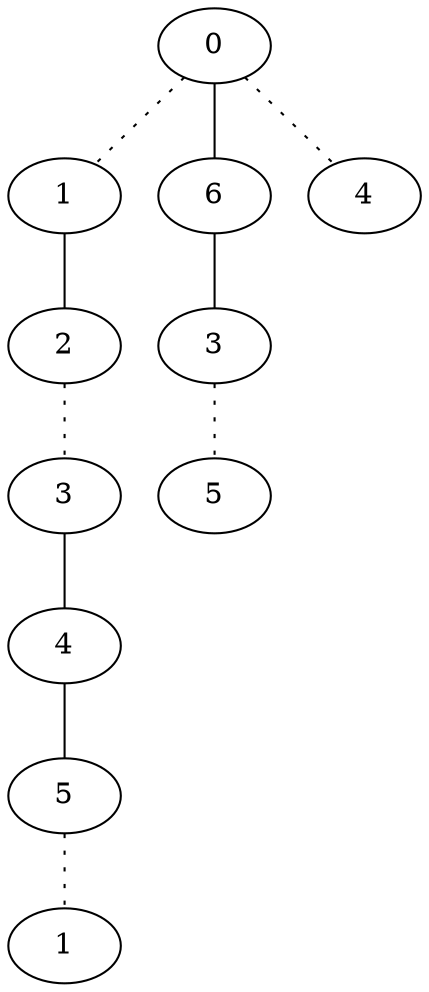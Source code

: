 graph {
a0[label=0];
a1[label=1];
a2[label=2];
a3[label=3];
a4[label=4];
a5[label=5];
a6[label=1];
a7[label=6];
a8[label=3];
a9[label=5];
a10[label=4];
a0 -- a1 [style=dotted];
a0 -- a7;
a0 -- a10 [style=dotted];
a1 -- a2;
a2 -- a3 [style=dotted];
a3 -- a4;
a4 -- a5;
a5 -- a6 [style=dotted];
a7 -- a8;
a8 -- a9 [style=dotted];
}
